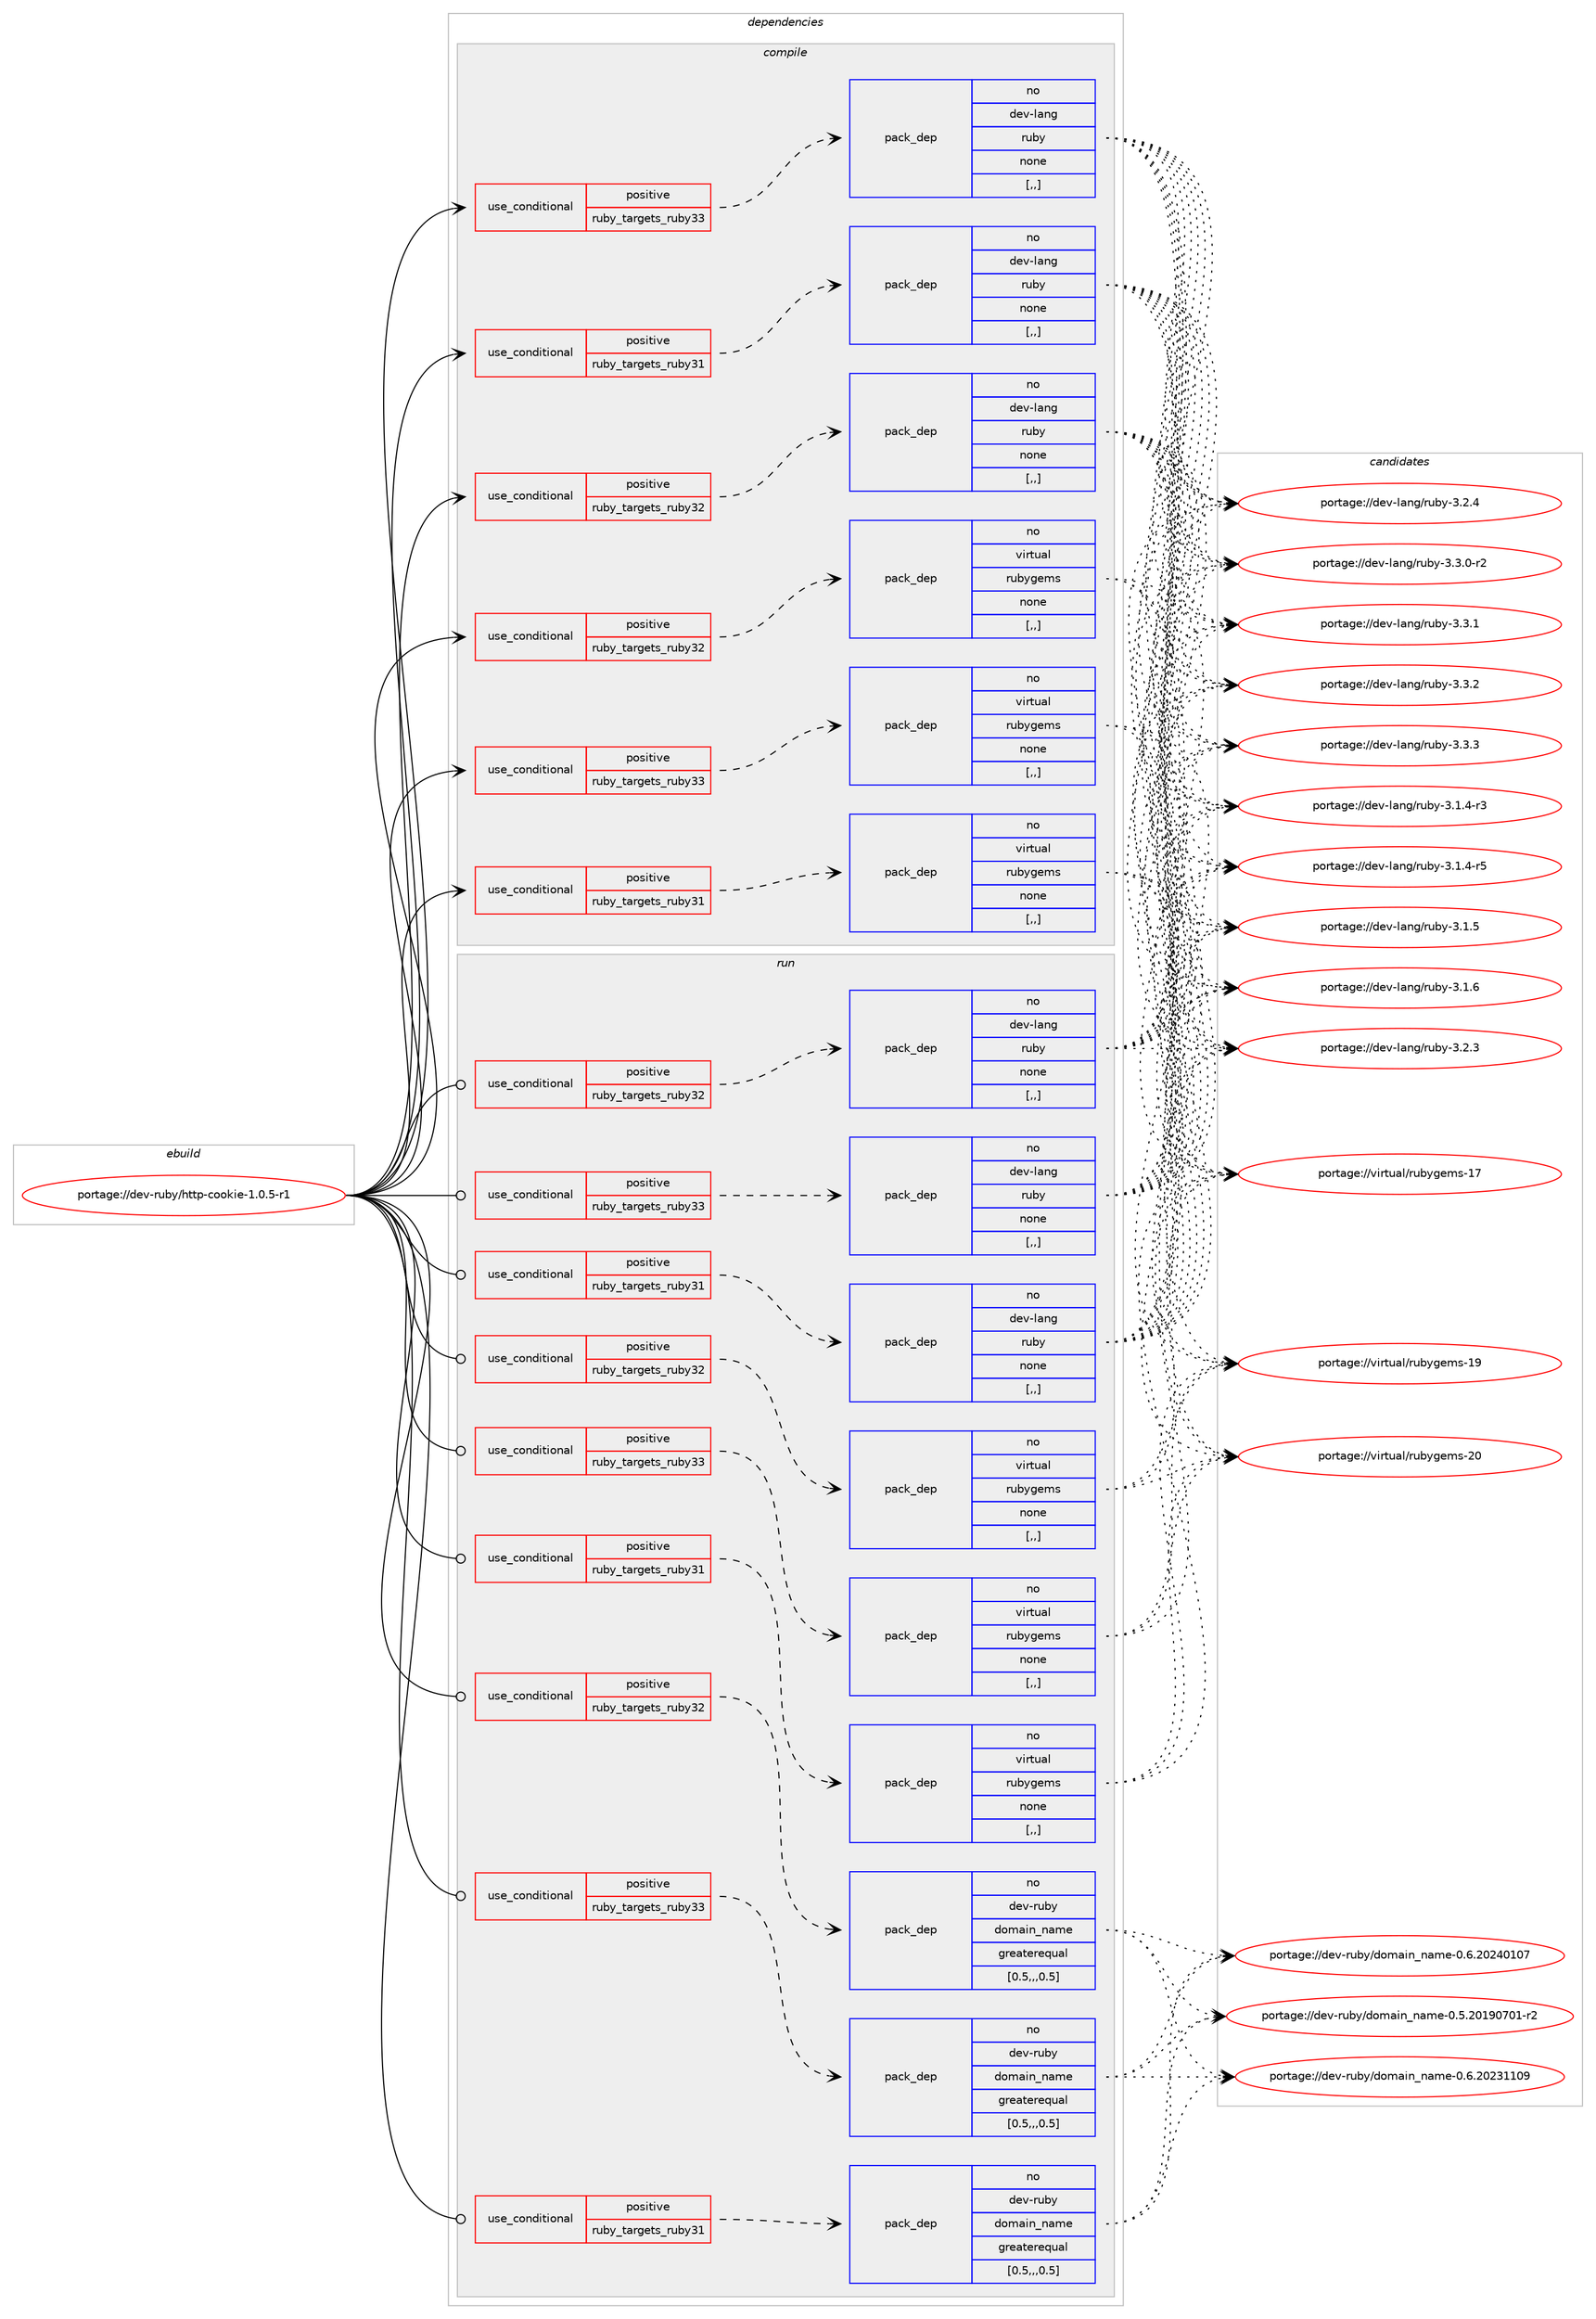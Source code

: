 digraph prolog {

# *************
# Graph options
# *************

newrank=true;
concentrate=true;
compound=true;
graph [rankdir=LR,fontname=Helvetica,fontsize=10,ranksep=1.5];#, ranksep=2.5, nodesep=0.2];
edge  [arrowhead=vee];
node  [fontname=Helvetica,fontsize=10];

# **********
# The ebuild
# **********

subgraph cluster_leftcol {
color=gray;
rank=same;
label=<<i>ebuild</i>>;
id [label="portage://dev-ruby/http-cookie-1.0.5-r1", color=red, width=4, href="../dev-ruby/http-cookie-1.0.5-r1.svg"];
}

# ****************
# The dependencies
# ****************

subgraph cluster_midcol {
color=gray;
label=<<i>dependencies</i>>;
subgraph cluster_compile {
fillcolor="#eeeeee";
style=filled;
label=<<i>compile</i>>;
subgraph cond47632 {
dependency182386 [label=<<TABLE BORDER="0" CELLBORDER="1" CELLSPACING="0" CELLPADDING="4"><TR><TD ROWSPAN="3" CELLPADDING="10">use_conditional</TD></TR><TR><TD>positive</TD></TR><TR><TD>ruby_targets_ruby31</TD></TR></TABLE>>, shape=none, color=red];
subgraph pack133457 {
dependency182387 [label=<<TABLE BORDER="0" CELLBORDER="1" CELLSPACING="0" CELLPADDING="4" WIDTH="220"><TR><TD ROWSPAN="6" CELLPADDING="30">pack_dep</TD></TR><TR><TD WIDTH="110">no</TD></TR><TR><TD>dev-lang</TD></TR><TR><TD>ruby</TD></TR><TR><TD>none</TD></TR><TR><TD>[,,]</TD></TR></TABLE>>, shape=none, color=blue];
}
dependency182386:e -> dependency182387:w [weight=20,style="dashed",arrowhead="vee"];
}
id:e -> dependency182386:w [weight=20,style="solid",arrowhead="vee"];
subgraph cond47633 {
dependency182388 [label=<<TABLE BORDER="0" CELLBORDER="1" CELLSPACING="0" CELLPADDING="4"><TR><TD ROWSPAN="3" CELLPADDING="10">use_conditional</TD></TR><TR><TD>positive</TD></TR><TR><TD>ruby_targets_ruby31</TD></TR></TABLE>>, shape=none, color=red];
subgraph pack133458 {
dependency182389 [label=<<TABLE BORDER="0" CELLBORDER="1" CELLSPACING="0" CELLPADDING="4" WIDTH="220"><TR><TD ROWSPAN="6" CELLPADDING="30">pack_dep</TD></TR><TR><TD WIDTH="110">no</TD></TR><TR><TD>virtual</TD></TR><TR><TD>rubygems</TD></TR><TR><TD>none</TD></TR><TR><TD>[,,]</TD></TR></TABLE>>, shape=none, color=blue];
}
dependency182388:e -> dependency182389:w [weight=20,style="dashed",arrowhead="vee"];
}
id:e -> dependency182388:w [weight=20,style="solid",arrowhead="vee"];
subgraph cond47634 {
dependency182390 [label=<<TABLE BORDER="0" CELLBORDER="1" CELLSPACING="0" CELLPADDING="4"><TR><TD ROWSPAN="3" CELLPADDING="10">use_conditional</TD></TR><TR><TD>positive</TD></TR><TR><TD>ruby_targets_ruby32</TD></TR></TABLE>>, shape=none, color=red];
subgraph pack133459 {
dependency182391 [label=<<TABLE BORDER="0" CELLBORDER="1" CELLSPACING="0" CELLPADDING="4" WIDTH="220"><TR><TD ROWSPAN="6" CELLPADDING="30">pack_dep</TD></TR><TR><TD WIDTH="110">no</TD></TR><TR><TD>dev-lang</TD></TR><TR><TD>ruby</TD></TR><TR><TD>none</TD></TR><TR><TD>[,,]</TD></TR></TABLE>>, shape=none, color=blue];
}
dependency182390:e -> dependency182391:w [weight=20,style="dashed",arrowhead="vee"];
}
id:e -> dependency182390:w [weight=20,style="solid",arrowhead="vee"];
subgraph cond47635 {
dependency182392 [label=<<TABLE BORDER="0" CELLBORDER="1" CELLSPACING="0" CELLPADDING="4"><TR><TD ROWSPAN="3" CELLPADDING="10">use_conditional</TD></TR><TR><TD>positive</TD></TR><TR><TD>ruby_targets_ruby32</TD></TR></TABLE>>, shape=none, color=red];
subgraph pack133460 {
dependency182393 [label=<<TABLE BORDER="0" CELLBORDER="1" CELLSPACING="0" CELLPADDING="4" WIDTH="220"><TR><TD ROWSPAN="6" CELLPADDING="30">pack_dep</TD></TR><TR><TD WIDTH="110">no</TD></TR><TR><TD>virtual</TD></TR><TR><TD>rubygems</TD></TR><TR><TD>none</TD></TR><TR><TD>[,,]</TD></TR></TABLE>>, shape=none, color=blue];
}
dependency182392:e -> dependency182393:w [weight=20,style="dashed",arrowhead="vee"];
}
id:e -> dependency182392:w [weight=20,style="solid",arrowhead="vee"];
subgraph cond47636 {
dependency182394 [label=<<TABLE BORDER="0" CELLBORDER="1" CELLSPACING="0" CELLPADDING="4"><TR><TD ROWSPAN="3" CELLPADDING="10">use_conditional</TD></TR><TR><TD>positive</TD></TR><TR><TD>ruby_targets_ruby33</TD></TR></TABLE>>, shape=none, color=red];
subgraph pack133461 {
dependency182395 [label=<<TABLE BORDER="0" CELLBORDER="1" CELLSPACING="0" CELLPADDING="4" WIDTH="220"><TR><TD ROWSPAN="6" CELLPADDING="30">pack_dep</TD></TR><TR><TD WIDTH="110">no</TD></TR><TR><TD>dev-lang</TD></TR><TR><TD>ruby</TD></TR><TR><TD>none</TD></TR><TR><TD>[,,]</TD></TR></TABLE>>, shape=none, color=blue];
}
dependency182394:e -> dependency182395:w [weight=20,style="dashed",arrowhead="vee"];
}
id:e -> dependency182394:w [weight=20,style="solid",arrowhead="vee"];
subgraph cond47637 {
dependency182396 [label=<<TABLE BORDER="0" CELLBORDER="1" CELLSPACING="0" CELLPADDING="4"><TR><TD ROWSPAN="3" CELLPADDING="10">use_conditional</TD></TR><TR><TD>positive</TD></TR><TR><TD>ruby_targets_ruby33</TD></TR></TABLE>>, shape=none, color=red];
subgraph pack133462 {
dependency182397 [label=<<TABLE BORDER="0" CELLBORDER="1" CELLSPACING="0" CELLPADDING="4" WIDTH="220"><TR><TD ROWSPAN="6" CELLPADDING="30">pack_dep</TD></TR><TR><TD WIDTH="110">no</TD></TR><TR><TD>virtual</TD></TR><TR><TD>rubygems</TD></TR><TR><TD>none</TD></TR><TR><TD>[,,]</TD></TR></TABLE>>, shape=none, color=blue];
}
dependency182396:e -> dependency182397:w [weight=20,style="dashed",arrowhead="vee"];
}
id:e -> dependency182396:w [weight=20,style="solid",arrowhead="vee"];
}
subgraph cluster_compileandrun {
fillcolor="#eeeeee";
style=filled;
label=<<i>compile and run</i>>;
}
subgraph cluster_run {
fillcolor="#eeeeee";
style=filled;
label=<<i>run</i>>;
subgraph cond47638 {
dependency182398 [label=<<TABLE BORDER="0" CELLBORDER="1" CELLSPACING="0" CELLPADDING="4"><TR><TD ROWSPAN="3" CELLPADDING="10">use_conditional</TD></TR><TR><TD>positive</TD></TR><TR><TD>ruby_targets_ruby31</TD></TR></TABLE>>, shape=none, color=red];
subgraph pack133463 {
dependency182399 [label=<<TABLE BORDER="0" CELLBORDER="1" CELLSPACING="0" CELLPADDING="4" WIDTH="220"><TR><TD ROWSPAN="6" CELLPADDING="30">pack_dep</TD></TR><TR><TD WIDTH="110">no</TD></TR><TR><TD>dev-lang</TD></TR><TR><TD>ruby</TD></TR><TR><TD>none</TD></TR><TR><TD>[,,]</TD></TR></TABLE>>, shape=none, color=blue];
}
dependency182398:e -> dependency182399:w [weight=20,style="dashed",arrowhead="vee"];
}
id:e -> dependency182398:w [weight=20,style="solid",arrowhead="odot"];
subgraph cond47639 {
dependency182400 [label=<<TABLE BORDER="0" CELLBORDER="1" CELLSPACING="0" CELLPADDING="4"><TR><TD ROWSPAN="3" CELLPADDING="10">use_conditional</TD></TR><TR><TD>positive</TD></TR><TR><TD>ruby_targets_ruby31</TD></TR></TABLE>>, shape=none, color=red];
subgraph pack133464 {
dependency182401 [label=<<TABLE BORDER="0" CELLBORDER="1" CELLSPACING="0" CELLPADDING="4" WIDTH="220"><TR><TD ROWSPAN="6" CELLPADDING="30">pack_dep</TD></TR><TR><TD WIDTH="110">no</TD></TR><TR><TD>dev-ruby</TD></TR><TR><TD>domain_name</TD></TR><TR><TD>greaterequal</TD></TR><TR><TD>[0.5,,,0.5]</TD></TR></TABLE>>, shape=none, color=blue];
}
dependency182400:e -> dependency182401:w [weight=20,style="dashed",arrowhead="vee"];
}
id:e -> dependency182400:w [weight=20,style="solid",arrowhead="odot"];
subgraph cond47640 {
dependency182402 [label=<<TABLE BORDER="0" CELLBORDER="1" CELLSPACING="0" CELLPADDING="4"><TR><TD ROWSPAN="3" CELLPADDING="10">use_conditional</TD></TR><TR><TD>positive</TD></TR><TR><TD>ruby_targets_ruby31</TD></TR></TABLE>>, shape=none, color=red];
subgraph pack133465 {
dependency182403 [label=<<TABLE BORDER="0" CELLBORDER="1" CELLSPACING="0" CELLPADDING="4" WIDTH="220"><TR><TD ROWSPAN="6" CELLPADDING="30">pack_dep</TD></TR><TR><TD WIDTH="110">no</TD></TR><TR><TD>virtual</TD></TR><TR><TD>rubygems</TD></TR><TR><TD>none</TD></TR><TR><TD>[,,]</TD></TR></TABLE>>, shape=none, color=blue];
}
dependency182402:e -> dependency182403:w [weight=20,style="dashed",arrowhead="vee"];
}
id:e -> dependency182402:w [weight=20,style="solid",arrowhead="odot"];
subgraph cond47641 {
dependency182404 [label=<<TABLE BORDER="0" CELLBORDER="1" CELLSPACING="0" CELLPADDING="4"><TR><TD ROWSPAN="3" CELLPADDING="10">use_conditional</TD></TR><TR><TD>positive</TD></TR><TR><TD>ruby_targets_ruby32</TD></TR></TABLE>>, shape=none, color=red];
subgraph pack133466 {
dependency182405 [label=<<TABLE BORDER="0" CELLBORDER="1" CELLSPACING="0" CELLPADDING="4" WIDTH="220"><TR><TD ROWSPAN="6" CELLPADDING="30">pack_dep</TD></TR><TR><TD WIDTH="110">no</TD></TR><TR><TD>dev-lang</TD></TR><TR><TD>ruby</TD></TR><TR><TD>none</TD></TR><TR><TD>[,,]</TD></TR></TABLE>>, shape=none, color=blue];
}
dependency182404:e -> dependency182405:w [weight=20,style="dashed",arrowhead="vee"];
}
id:e -> dependency182404:w [weight=20,style="solid",arrowhead="odot"];
subgraph cond47642 {
dependency182406 [label=<<TABLE BORDER="0" CELLBORDER="1" CELLSPACING="0" CELLPADDING="4"><TR><TD ROWSPAN="3" CELLPADDING="10">use_conditional</TD></TR><TR><TD>positive</TD></TR><TR><TD>ruby_targets_ruby32</TD></TR></TABLE>>, shape=none, color=red];
subgraph pack133467 {
dependency182407 [label=<<TABLE BORDER="0" CELLBORDER="1" CELLSPACING="0" CELLPADDING="4" WIDTH="220"><TR><TD ROWSPAN="6" CELLPADDING="30">pack_dep</TD></TR><TR><TD WIDTH="110">no</TD></TR><TR><TD>dev-ruby</TD></TR><TR><TD>domain_name</TD></TR><TR><TD>greaterequal</TD></TR><TR><TD>[0.5,,,0.5]</TD></TR></TABLE>>, shape=none, color=blue];
}
dependency182406:e -> dependency182407:w [weight=20,style="dashed",arrowhead="vee"];
}
id:e -> dependency182406:w [weight=20,style="solid",arrowhead="odot"];
subgraph cond47643 {
dependency182408 [label=<<TABLE BORDER="0" CELLBORDER="1" CELLSPACING="0" CELLPADDING="4"><TR><TD ROWSPAN="3" CELLPADDING="10">use_conditional</TD></TR><TR><TD>positive</TD></TR><TR><TD>ruby_targets_ruby32</TD></TR></TABLE>>, shape=none, color=red];
subgraph pack133468 {
dependency182409 [label=<<TABLE BORDER="0" CELLBORDER="1" CELLSPACING="0" CELLPADDING="4" WIDTH="220"><TR><TD ROWSPAN="6" CELLPADDING="30">pack_dep</TD></TR><TR><TD WIDTH="110">no</TD></TR><TR><TD>virtual</TD></TR><TR><TD>rubygems</TD></TR><TR><TD>none</TD></TR><TR><TD>[,,]</TD></TR></TABLE>>, shape=none, color=blue];
}
dependency182408:e -> dependency182409:w [weight=20,style="dashed",arrowhead="vee"];
}
id:e -> dependency182408:w [weight=20,style="solid",arrowhead="odot"];
subgraph cond47644 {
dependency182410 [label=<<TABLE BORDER="0" CELLBORDER="1" CELLSPACING="0" CELLPADDING="4"><TR><TD ROWSPAN="3" CELLPADDING="10">use_conditional</TD></TR><TR><TD>positive</TD></TR><TR><TD>ruby_targets_ruby33</TD></TR></TABLE>>, shape=none, color=red];
subgraph pack133469 {
dependency182411 [label=<<TABLE BORDER="0" CELLBORDER="1" CELLSPACING="0" CELLPADDING="4" WIDTH="220"><TR><TD ROWSPAN="6" CELLPADDING="30">pack_dep</TD></TR><TR><TD WIDTH="110">no</TD></TR><TR><TD>dev-lang</TD></TR><TR><TD>ruby</TD></TR><TR><TD>none</TD></TR><TR><TD>[,,]</TD></TR></TABLE>>, shape=none, color=blue];
}
dependency182410:e -> dependency182411:w [weight=20,style="dashed",arrowhead="vee"];
}
id:e -> dependency182410:w [weight=20,style="solid",arrowhead="odot"];
subgraph cond47645 {
dependency182412 [label=<<TABLE BORDER="0" CELLBORDER="1" CELLSPACING="0" CELLPADDING="4"><TR><TD ROWSPAN="3" CELLPADDING="10">use_conditional</TD></TR><TR><TD>positive</TD></TR><TR><TD>ruby_targets_ruby33</TD></TR></TABLE>>, shape=none, color=red];
subgraph pack133470 {
dependency182413 [label=<<TABLE BORDER="0" CELLBORDER="1" CELLSPACING="0" CELLPADDING="4" WIDTH="220"><TR><TD ROWSPAN="6" CELLPADDING="30">pack_dep</TD></TR><TR><TD WIDTH="110">no</TD></TR><TR><TD>dev-ruby</TD></TR><TR><TD>domain_name</TD></TR><TR><TD>greaterequal</TD></TR><TR><TD>[0.5,,,0.5]</TD></TR></TABLE>>, shape=none, color=blue];
}
dependency182412:e -> dependency182413:w [weight=20,style="dashed",arrowhead="vee"];
}
id:e -> dependency182412:w [weight=20,style="solid",arrowhead="odot"];
subgraph cond47646 {
dependency182414 [label=<<TABLE BORDER="0" CELLBORDER="1" CELLSPACING="0" CELLPADDING="4"><TR><TD ROWSPAN="3" CELLPADDING="10">use_conditional</TD></TR><TR><TD>positive</TD></TR><TR><TD>ruby_targets_ruby33</TD></TR></TABLE>>, shape=none, color=red];
subgraph pack133471 {
dependency182415 [label=<<TABLE BORDER="0" CELLBORDER="1" CELLSPACING="0" CELLPADDING="4" WIDTH="220"><TR><TD ROWSPAN="6" CELLPADDING="30">pack_dep</TD></TR><TR><TD WIDTH="110">no</TD></TR><TR><TD>virtual</TD></TR><TR><TD>rubygems</TD></TR><TR><TD>none</TD></TR><TR><TD>[,,]</TD></TR></TABLE>>, shape=none, color=blue];
}
dependency182414:e -> dependency182415:w [weight=20,style="dashed",arrowhead="vee"];
}
id:e -> dependency182414:w [weight=20,style="solid",arrowhead="odot"];
}
}

# **************
# The candidates
# **************

subgraph cluster_choices {
rank=same;
color=gray;
label=<<i>candidates</i>>;

subgraph choice133457 {
color=black;
nodesep=1;
choice100101118451089711010347114117981214551464946524511451 [label="portage://dev-lang/ruby-3.1.4-r3", color=red, width=4,href="../dev-lang/ruby-3.1.4-r3.svg"];
choice100101118451089711010347114117981214551464946524511453 [label="portage://dev-lang/ruby-3.1.4-r5", color=red, width=4,href="../dev-lang/ruby-3.1.4-r5.svg"];
choice10010111845108971101034711411798121455146494653 [label="portage://dev-lang/ruby-3.1.5", color=red, width=4,href="../dev-lang/ruby-3.1.5.svg"];
choice10010111845108971101034711411798121455146494654 [label="portage://dev-lang/ruby-3.1.6", color=red, width=4,href="../dev-lang/ruby-3.1.6.svg"];
choice10010111845108971101034711411798121455146504651 [label="portage://dev-lang/ruby-3.2.3", color=red, width=4,href="../dev-lang/ruby-3.2.3.svg"];
choice10010111845108971101034711411798121455146504652 [label="portage://dev-lang/ruby-3.2.4", color=red, width=4,href="../dev-lang/ruby-3.2.4.svg"];
choice100101118451089711010347114117981214551465146484511450 [label="portage://dev-lang/ruby-3.3.0-r2", color=red, width=4,href="../dev-lang/ruby-3.3.0-r2.svg"];
choice10010111845108971101034711411798121455146514649 [label="portage://dev-lang/ruby-3.3.1", color=red, width=4,href="../dev-lang/ruby-3.3.1.svg"];
choice10010111845108971101034711411798121455146514650 [label="portage://dev-lang/ruby-3.3.2", color=red, width=4,href="../dev-lang/ruby-3.3.2.svg"];
choice10010111845108971101034711411798121455146514651 [label="portage://dev-lang/ruby-3.3.3", color=red, width=4,href="../dev-lang/ruby-3.3.3.svg"];
dependency182387:e -> choice100101118451089711010347114117981214551464946524511451:w [style=dotted,weight="100"];
dependency182387:e -> choice100101118451089711010347114117981214551464946524511453:w [style=dotted,weight="100"];
dependency182387:e -> choice10010111845108971101034711411798121455146494653:w [style=dotted,weight="100"];
dependency182387:e -> choice10010111845108971101034711411798121455146494654:w [style=dotted,weight="100"];
dependency182387:e -> choice10010111845108971101034711411798121455146504651:w [style=dotted,weight="100"];
dependency182387:e -> choice10010111845108971101034711411798121455146504652:w [style=dotted,weight="100"];
dependency182387:e -> choice100101118451089711010347114117981214551465146484511450:w [style=dotted,weight="100"];
dependency182387:e -> choice10010111845108971101034711411798121455146514649:w [style=dotted,weight="100"];
dependency182387:e -> choice10010111845108971101034711411798121455146514650:w [style=dotted,weight="100"];
dependency182387:e -> choice10010111845108971101034711411798121455146514651:w [style=dotted,weight="100"];
}
subgraph choice133458 {
color=black;
nodesep=1;
choice118105114116117971084711411798121103101109115454955 [label="portage://virtual/rubygems-17", color=red, width=4,href="../virtual/rubygems-17.svg"];
choice118105114116117971084711411798121103101109115454957 [label="portage://virtual/rubygems-19", color=red, width=4,href="../virtual/rubygems-19.svg"];
choice118105114116117971084711411798121103101109115455048 [label="portage://virtual/rubygems-20", color=red, width=4,href="../virtual/rubygems-20.svg"];
dependency182389:e -> choice118105114116117971084711411798121103101109115454955:w [style=dotted,weight="100"];
dependency182389:e -> choice118105114116117971084711411798121103101109115454957:w [style=dotted,weight="100"];
dependency182389:e -> choice118105114116117971084711411798121103101109115455048:w [style=dotted,weight="100"];
}
subgraph choice133459 {
color=black;
nodesep=1;
choice100101118451089711010347114117981214551464946524511451 [label="portage://dev-lang/ruby-3.1.4-r3", color=red, width=4,href="../dev-lang/ruby-3.1.4-r3.svg"];
choice100101118451089711010347114117981214551464946524511453 [label="portage://dev-lang/ruby-3.1.4-r5", color=red, width=4,href="../dev-lang/ruby-3.1.4-r5.svg"];
choice10010111845108971101034711411798121455146494653 [label="portage://dev-lang/ruby-3.1.5", color=red, width=4,href="../dev-lang/ruby-3.1.5.svg"];
choice10010111845108971101034711411798121455146494654 [label="portage://dev-lang/ruby-3.1.6", color=red, width=4,href="../dev-lang/ruby-3.1.6.svg"];
choice10010111845108971101034711411798121455146504651 [label="portage://dev-lang/ruby-3.2.3", color=red, width=4,href="../dev-lang/ruby-3.2.3.svg"];
choice10010111845108971101034711411798121455146504652 [label="portage://dev-lang/ruby-3.2.4", color=red, width=4,href="../dev-lang/ruby-3.2.4.svg"];
choice100101118451089711010347114117981214551465146484511450 [label="portage://dev-lang/ruby-3.3.0-r2", color=red, width=4,href="../dev-lang/ruby-3.3.0-r2.svg"];
choice10010111845108971101034711411798121455146514649 [label="portage://dev-lang/ruby-3.3.1", color=red, width=4,href="../dev-lang/ruby-3.3.1.svg"];
choice10010111845108971101034711411798121455146514650 [label="portage://dev-lang/ruby-3.3.2", color=red, width=4,href="../dev-lang/ruby-3.3.2.svg"];
choice10010111845108971101034711411798121455146514651 [label="portage://dev-lang/ruby-3.3.3", color=red, width=4,href="../dev-lang/ruby-3.3.3.svg"];
dependency182391:e -> choice100101118451089711010347114117981214551464946524511451:w [style=dotted,weight="100"];
dependency182391:e -> choice100101118451089711010347114117981214551464946524511453:w [style=dotted,weight="100"];
dependency182391:e -> choice10010111845108971101034711411798121455146494653:w [style=dotted,weight="100"];
dependency182391:e -> choice10010111845108971101034711411798121455146494654:w [style=dotted,weight="100"];
dependency182391:e -> choice10010111845108971101034711411798121455146504651:w [style=dotted,weight="100"];
dependency182391:e -> choice10010111845108971101034711411798121455146504652:w [style=dotted,weight="100"];
dependency182391:e -> choice100101118451089711010347114117981214551465146484511450:w [style=dotted,weight="100"];
dependency182391:e -> choice10010111845108971101034711411798121455146514649:w [style=dotted,weight="100"];
dependency182391:e -> choice10010111845108971101034711411798121455146514650:w [style=dotted,weight="100"];
dependency182391:e -> choice10010111845108971101034711411798121455146514651:w [style=dotted,weight="100"];
}
subgraph choice133460 {
color=black;
nodesep=1;
choice118105114116117971084711411798121103101109115454955 [label="portage://virtual/rubygems-17", color=red, width=4,href="../virtual/rubygems-17.svg"];
choice118105114116117971084711411798121103101109115454957 [label="portage://virtual/rubygems-19", color=red, width=4,href="../virtual/rubygems-19.svg"];
choice118105114116117971084711411798121103101109115455048 [label="portage://virtual/rubygems-20", color=red, width=4,href="../virtual/rubygems-20.svg"];
dependency182393:e -> choice118105114116117971084711411798121103101109115454955:w [style=dotted,weight="100"];
dependency182393:e -> choice118105114116117971084711411798121103101109115454957:w [style=dotted,weight="100"];
dependency182393:e -> choice118105114116117971084711411798121103101109115455048:w [style=dotted,weight="100"];
}
subgraph choice133461 {
color=black;
nodesep=1;
choice100101118451089711010347114117981214551464946524511451 [label="portage://dev-lang/ruby-3.1.4-r3", color=red, width=4,href="../dev-lang/ruby-3.1.4-r3.svg"];
choice100101118451089711010347114117981214551464946524511453 [label="portage://dev-lang/ruby-3.1.4-r5", color=red, width=4,href="../dev-lang/ruby-3.1.4-r5.svg"];
choice10010111845108971101034711411798121455146494653 [label="portage://dev-lang/ruby-3.1.5", color=red, width=4,href="../dev-lang/ruby-3.1.5.svg"];
choice10010111845108971101034711411798121455146494654 [label="portage://dev-lang/ruby-3.1.6", color=red, width=4,href="../dev-lang/ruby-3.1.6.svg"];
choice10010111845108971101034711411798121455146504651 [label="portage://dev-lang/ruby-3.2.3", color=red, width=4,href="../dev-lang/ruby-3.2.3.svg"];
choice10010111845108971101034711411798121455146504652 [label="portage://dev-lang/ruby-3.2.4", color=red, width=4,href="../dev-lang/ruby-3.2.4.svg"];
choice100101118451089711010347114117981214551465146484511450 [label="portage://dev-lang/ruby-3.3.0-r2", color=red, width=4,href="../dev-lang/ruby-3.3.0-r2.svg"];
choice10010111845108971101034711411798121455146514649 [label="portage://dev-lang/ruby-3.3.1", color=red, width=4,href="../dev-lang/ruby-3.3.1.svg"];
choice10010111845108971101034711411798121455146514650 [label="portage://dev-lang/ruby-3.3.2", color=red, width=4,href="../dev-lang/ruby-3.3.2.svg"];
choice10010111845108971101034711411798121455146514651 [label="portage://dev-lang/ruby-3.3.3", color=red, width=4,href="../dev-lang/ruby-3.3.3.svg"];
dependency182395:e -> choice100101118451089711010347114117981214551464946524511451:w [style=dotted,weight="100"];
dependency182395:e -> choice100101118451089711010347114117981214551464946524511453:w [style=dotted,weight="100"];
dependency182395:e -> choice10010111845108971101034711411798121455146494653:w [style=dotted,weight="100"];
dependency182395:e -> choice10010111845108971101034711411798121455146494654:w [style=dotted,weight="100"];
dependency182395:e -> choice10010111845108971101034711411798121455146504651:w [style=dotted,weight="100"];
dependency182395:e -> choice10010111845108971101034711411798121455146504652:w [style=dotted,weight="100"];
dependency182395:e -> choice100101118451089711010347114117981214551465146484511450:w [style=dotted,weight="100"];
dependency182395:e -> choice10010111845108971101034711411798121455146514649:w [style=dotted,weight="100"];
dependency182395:e -> choice10010111845108971101034711411798121455146514650:w [style=dotted,weight="100"];
dependency182395:e -> choice10010111845108971101034711411798121455146514651:w [style=dotted,weight="100"];
}
subgraph choice133462 {
color=black;
nodesep=1;
choice118105114116117971084711411798121103101109115454955 [label="portage://virtual/rubygems-17", color=red, width=4,href="../virtual/rubygems-17.svg"];
choice118105114116117971084711411798121103101109115454957 [label="portage://virtual/rubygems-19", color=red, width=4,href="../virtual/rubygems-19.svg"];
choice118105114116117971084711411798121103101109115455048 [label="portage://virtual/rubygems-20", color=red, width=4,href="../virtual/rubygems-20.svg"];
dependency182397:e -> choice118105114116117971084711411798121103101109115454955:w [style=dotted,weight="100"];
dependency182397:e -> choice118105114116117971084711411798121103101109115454957:w [style=dotted,weight="100"];
dependency182397:e -> choice118105114116117971084711411798121103101109115455048:w [style=dotted,weight="100"];
}
subgraph choice133463 {
color=black;
nodesep=1;
choice100101118451089711010347114117981214551464946524511451 [label="portage://dev-lang/ruby-3.1.4-r3", color=red, width=4,href="../dev-lang/ruby-3.1.4-r3.svg"];
choice100101118451089711010347114117981214551464946524511453 [label="portage://dev-lang/ruby-3.1.4-r5", color=red, width=4,href="../dev-lang/ruby-3.1.4-r5.svg"];
choice10010111845108971101034711411798121455146494653 [label="portage://dev-lang/ruby-3.1.5", color=red, width=4,href="../dev-lang/ruby-3.1.5.svg"];
choice10010111845108971101034711411798121455146494654 [label="portage://dev-lang/ruby-3.1.6", color=red, width=4,href="../dev-lang/ruby-3.1.6.svg"];
choice10010111845108971101034711411798121455146504651 [label="portage://dev-lang/ruby-3.2.3", color=red, width=4,href="../dev-lang/ruby-3.2.3.svg"];
choice10010111845108971101034711411798121455146504652 [label="portage://dev-lang/ruby-3.2.4", color=red, width=4,href="../dev-lang/ruby-3.2.4.svg"];
choice100101118451089711010347114117981214551465146484511450 [label="portage://dev-lang/ruby-3.3.0-r2", color=red, width=4,href="../dev-lang/ruby-3.3.0-r2.svg"];
choice10010111845108971101034711411798121455146514649 [label="portage://dev-lang/ruby-3.3.1", color=red, width=4,href="../dev-lang/ruby-3.3.1.svg"];
choice10010111845108971101034711411798121455146514650 [label="portage://dev-lang/ruby-3.3.2", color=red, width=4,href="../dev-lang/ruby-3.3.2.svg"];
choice10010111845108971101034711411798121455146514651 [label="portage://dev-lang/ruby-3.3.3", color=red, width=4,href="../dev-lang/ruby-3.3.3.svg"];
dependency182399:e -> choice100101118451089711010347114117981214551464946524511451:w [style=dotted,weight="100"];
dependency182399:e -> choice100101118451089711010347114117981214551464946524511453:w [style=dotted,weight="100"];
dependency182399:e -> choice10010111845108971101034711411798121455146494653:w [style=dotted,weight="100"];
dependency182399:e -> choice10010111845108971101034711411798121455146494654:w [style=dotted,weight="100"];
dependency182399:e -> choice10010111845108971101034711411798121455146504651:w [style=dotted,weight="100"];
dependency182399:e -> choice10010111845108971101034711411798121455146504652:w [style=dotted,weight="100"];
dependency182399:e -> choice100101118451089711010347114117981214551465146484511450:w [style=dotted,weight="100"];
dependency182399:e -> choice10010111845108971101034711411798121455146514649:w [style=dotted,weight="100"];
dependency182399:e -> choice10010111845108971101034711411798121455146514650:w [style=dotted,weight="100"];
dependency182399:e -> choice10010111845108971101034711411798121455146514651:w [style=dotted,weight="100"];
}
subgraph choice133464 {
color=black;
nodesep=1;
choice100101118451141179812147100111109971051109511097109101454846534650484957485548494511450 [label="portage://dev-ruby/domain_name-0.5.20190701-r2", color=red, width=4,href="../dev-ruby/domain_name-0.5.20190701-r2.svg"];
choice10010111845114117981214710011110997105110951109710910145484654465048505149494857 [label="portage://dev-ruby/domain_name-0.6.20231109", color=red, width=4,href="../dev-ruby/domain_name-0.6.20231109.svg"];
choice10010111845114117981214710011110997105110951109710910145484654465048505248494855 [label="portage://dev-ruby/domain_name-0.6.20240107", color=red, width=4,href="../dev-ruby/domain_name-0.6.20240107.svg"];
dependency182401:e -> choice100101118451141179812147100111109971051109511097109101454846534650484957485548494511450:w [style=dotted,weight="100"];
dependency182401:e -> choice10010111845114117981214710011110997105110951109710910145484654465048505149494857:w [style=dotted,weight="100"];
dependency182401:e -> choice10010111845114117981214710011110997105110951109710910145484654465048505248494855:w [style=dotted,weight="100"];
}
subgraph choice133465 {
color=black;
nodesep=1;
choice118105114116117971084711411798121103101109115454955 [label="portage://virtual/rubygems-17", color=red, width=4,href="../virtual/rubygems-17.svg"];
choice118105114116117971084711411798121103101109115454957 [label="portage://virtual/rubygems-19", color=red, width=4,href="../virtual/rubygems-19.svg"];
choice118105114116117971084711411798121103101109115455048 [label="portage://virtual/rubygems-20", color=red, width=4,href="../virtual/rubygems-20.svg"];
dependency182403:e -> choice118105114116117971084711411798121103101109115454955:w [style=dotted,weight="100"];
dependency182403:e -> choice118105114116117971084711411798121103101109115454957:w [style=dotted,weight="100"];
dependency182403:e -> choice118105114116117971084711411798121103101109115455048:w [style=dotted,weight="100"];
}
subgraph choice133466 {
color=black;
nodesep=1;
choice100101118451089711010347114117981214551464946524511451 [label="portage://dev-lang/ruby-3.1.4-r3", color=red, width=4,href="../dev-lang/ruby-3.1.4-r3.svg"];
choice100101118451089711010347114117981214551464946524511453 [label="portage://dev-lang/ruby-3.1.4-r5", color=red, width=4,href="../dev-lang/ruby-3.1.4-r5.svg"];
choice10010111845108971101034711411798121455146494653 [label="portage://dev-lang/ruby-3.1.5", color=red, width=4,href="../dev-lang/ruby-3.1.5.svg"];
choice10010111845108971101034711411798121455146494654 [label="portage://dev-lang/ruby-3.1.6", color=red, width=4,href="../dev-lang/ruby-3.1.6.svg"];
choice10010111845108971101034711411798121455146504651 [label="portage://dev-lang/ruby-3.2.3", color=red, width=4,href="../dev-lang/ruby-3.2.3.svg"];
choice10010111845108971101034711411798121455146504652 [label="portage://dev-lang/ruby-3.2.4", color=red, width=4,href="../dev-lang/ruby-3.2.4.svg"];
choice100101118451089711010347114117981214551465146484511450 [label="portage://dev-lang/ruby-3.3.0-r2", color=red, width=4,href="../dev-lang/ruby-3.3.0-r2.svg"];
choice10010111845108971101034711411798121455146514649 [label="portage://dev-lang/ruby-3.3.1", color=red, width=4,href="../dev-lang/ruby-3.3.1.svg"];
choice10010111845108971101034711411798121455146514650 [label="portage://dev-lang/ruby-3.3.2", color=red, width=4,href="../dev-lang/ruby-3.3.2.svg"];
choice10010111845108971101034711411798121455146514651 [label="portage://dev-lang/ruby-3.3.3", color=red, width=4,href="../dev-lang/ruby-3.3.3.svg"];
dependency182405:e -> choice100101118451089711010347114117981214551464946524511451:w [style=dotted,weight="100"];
dependency182405:e -> choice100101118451089711010347114117981214551464946524511453:w [style=dotted,weight="100"];
dependency182405:e -> choice10010111845108971101034711411798121455146494653:w [style=dotted,weight="100"];
dependency182405:e -> choice10010111845108971101034711411798121455146494654:w [style=dotted,weight="100"];
dependency182405:e -> choice10010111845108971101034711411798121455146504651:w [style=dotted,weight="100"];
dependency182405:e -> choice10010111845108971101034711411798121455146504652:w [style=dotted,weight="100"];
dependency182405:e -> choice100101118451089711010347114117981214551465146484511450:w [style=dotted,weight="100"];
dependency182405:e -> choice10010111845108971101034711411798121455146514649:w [style=dotted,weight="100"];
dependency182405:e -> choice10010111845108971101034711411798121455146514650:w [style=dotted,weight="100"];
dependency182405:e -> choice10010111845108971101034711411798121455146514651:w [style=dotted,weight="100"];
}
subgraph choice133467 {
color=black;
nodesep=1;
choice100101118451141179812147100111109971051109511097109101454846534650484957485548494511450 [label="portage://dev-ruby/domain_name-0.5.20190701-r2", color=red, width=4,href="../dev-ruby/domain_name-0.5.20190701-r2.svg"];
choice10010111845114117981214710011110997105110951109710910145484654465048505149494857 [label="portage://dev-ruby/domain_name-0.6.20231109", color=red, width=4,href="../dev-ruby/domain_name-0.6.20231109.svg"];
choice10010111845114117981214710011110997105110951109710910145484654465048505248494855 [label="portage://dev-ruby/domain_name-0.6.20240107", color=red, width=4,href="../dev-ruby/domain_name-0.6.20240107.svg"];
dependency182407:e -> choice100101118451141179812147100111109971051109511097109101454846534650484957485548494511450:w [style=dotted,weight="100"];
dependency182407:e -> choice10010111845114117981214710011110997105110951109710910145484654465048505149494857:w [style=dotted,weight="100"];
dependency182407:e -> choice10010111845114117981214710011110997105110951109710910145484654465048505248494855:w [style=dotted,weight="100"];
}
subgraph choice133468 {
color=black;
nodesep=1;
choice118105114116117971084711411798121103101109115454955 [label="portage://virtual/rubygems-17", color=red, width=4,href="../virtual/rubygems-17.svg"];
choice118105114116117971084711411798121103101109115454957 [label="portage://virtual/rubygems-19", color=red, width=4,href="../virtual/rubygems-19.svg"];
choice118105114116117971084711411798121103101109115455048 [label="portage://virtual/rubygems-20", color=red, width=4,href="../virtual/rubygems-20.svg"];
dependency182409:e -> choice118105114116117971084711411798121103101109115454955:w [style=dotted,weight="100"];
dependency182409:e -> choice118105114116117971084711411798121103101109115454957:w [style=dotted,weight="100"];
dependency182409:e -> choice118105114116117971084711411798121103101109115455048:w [style=dotted,weight="100"];
}
subgraph choice133469 {
color=black;
nodesep=1;
choice100101118451089711010347114117981214551464946524511451 [label="portage://dev-lang/ruby-3.1.4-r3", color=red, width=4,href="../dev-lang/ruby-3.1.4-r3.svg"];
choice100101118451089711010347114117981214551464946524511453 [label="portage://dev-lang/ruby-3.1.4-r5", color=red, width=4,href="../dev-lang/ruby-3.1.4-r5.svg"];
choice10010111845108971101034711411798121455146494653 [label="portage://dev-lang/ruby-3.1.5", color=red, width=4,href="../dev-lang/ruby-3.1.5.svg"];
choice10010111845108971101034711411798121455146494654 [label="portage://dev-lang/ruby-3.1.6", color=red, width=4,href="../dev-lang/ruby-3.1.6.svg"];
choice10010111845108971101034711411798121455146504651 [label="portage://dev-lang/ruby-3.2.3", color=red, width=4,href="../dev-lang/ruby-3.2.3.svg"];
choice10010111845108971101034711411798121455146504652 [label="portage://dev-lang/ruby-3.2.4", color=red, width=4,href="../dev-lang/ruby-3.2.4.svg"];
choice100101118451089711010347114117981214551465146484511450 [label="portage://dev-lang/ruby-3.3.0-r2", color=red, width=4,href="../dev-lang/ruby-3.3.0-r2.svg"];
choice10010111845108971101034711411798121455146514649 [label="portage://dev-lang/ruby-3.3.1", color=red, width=4,href="../dev-lang/ruby-3.3.1.svg"];
choice10010111845108971101034711411798121455146514650 [label="portage://dev-lang/ruby-3.3.2", color=red, width=4,href="../dev-lang/ruby-3.3.2.svg"];
choice10010111845108971101034711411798121455146514651 [label="portage://dev-lang/ruby-3.3.3", color=red, width=4,href="../dev-lang/ruby-3.3.3.svg"];
dependency182411:e -> choice100101118451089711010347114117981214551464946524511451:w [style=dotted,weight="100"];
dependency182411:e -> choice100101118451089711010347114117981214551464946524511453:w [style=dotted,weight="100"];
dependency182411:e -> choice10010111845108971101034711411798121455146494653:w [style=dotted,weight="100"];
dependency182411:e -> choice10010111845108971101034711411798121455146494654:w [style=dotted,weight="100"];
dependency182411:e -> choice10010111845108971101034711411798121455146504651:w [style=dotted,weight="100"];
dependency182411:e -> choice10010111845108971101034711411798121455146504652:w [style=dotted,weight="100"];
dependency182411:e -> choice100101118451089711010347114117981214551465146484511450:w [style=dotted,weight="100"];
dependency182411:e -> choice10010111845108971101034711411798121455146514649:w [style=dotted,weight="100"];
dependency182411:e -> choice10010111845108971101034711411798121455146514650:w [style=dotted,weight="100"];
dependency182411:e -> choice10010111845108971101034711411798121455146514651:w [style=dotted,weight="100"];
}
subgraph choice133470 {
color=black;
nodesep=1;
choice100101118451141179812147100111109971051109511097109101454846534650484957485548494511450 [label="portage://dev-ruby/domain_name-0.5.20190701-r2", color=red, width=4,href="../dev-ruby/domain_name-0.5.20190701-r2.svg"];
choice10010111845114117981214710011110997105110951109710910145484654465048505149494857 [label="portage://dev-ruby/domain_name-0.6.20231109", color=red, width=4,href="../dev-ruby/domain_name-0.6.20231109.svg"];
choice10010111845114117981214710011110997105110951109710910145484654465048505248494855 [label="portage://dev-ruby/domain_name-0.6.20240107", color=red, width=4,href="../dev-ruby/domain_name-0.6.20240107.svg"];
dependency182413:e -> choice100101118451141179812147100111109971051109511097109101454846534650484957485548494511450:w [style=dotted,weight="100"];
dependency182413:e -> choice10010111845114117981214710011110997105110951109710910145484654465048505149494857:w [style=dotted,weight="100"];
dependency182413:e -> choice10010111845114117981214710011110997105110951109710910145484654465048505248494855:w [style=dotted,weight="100"];
}
subgraph choice133471 {
color=black;
nodesep=1;
choice118105114116117971084711411798121103101109115454955 [label="portage://virtual/rubygems-17", color=red, width=4,href="../virtual/rubygems-17.svg"];
choice118105114116117971084711411798121103101109115454957 [label="portage://virtual/rubygems-19", color=red, width=4,href="../virtual/rubygems-19.svg"];
choice118105114116117971084711411798121103101109115455048 [label="portage://virtual/rubygems-20", color=red, width=4,href="../virtual/rubygems-20.svg"];
dependency182415:e -> choice118105114116117971084711411798121103101109115454955:w [style=dotted,weight="100"];
dependency182415:e -> choice118105114116117971084711411798121103101109115454957:w [style=dotted,weight="100"];
dependency182415:e -> choice118105114116117971084711411798121103101109115455048:w [style=dotted,weight="100"];
}
}

}
